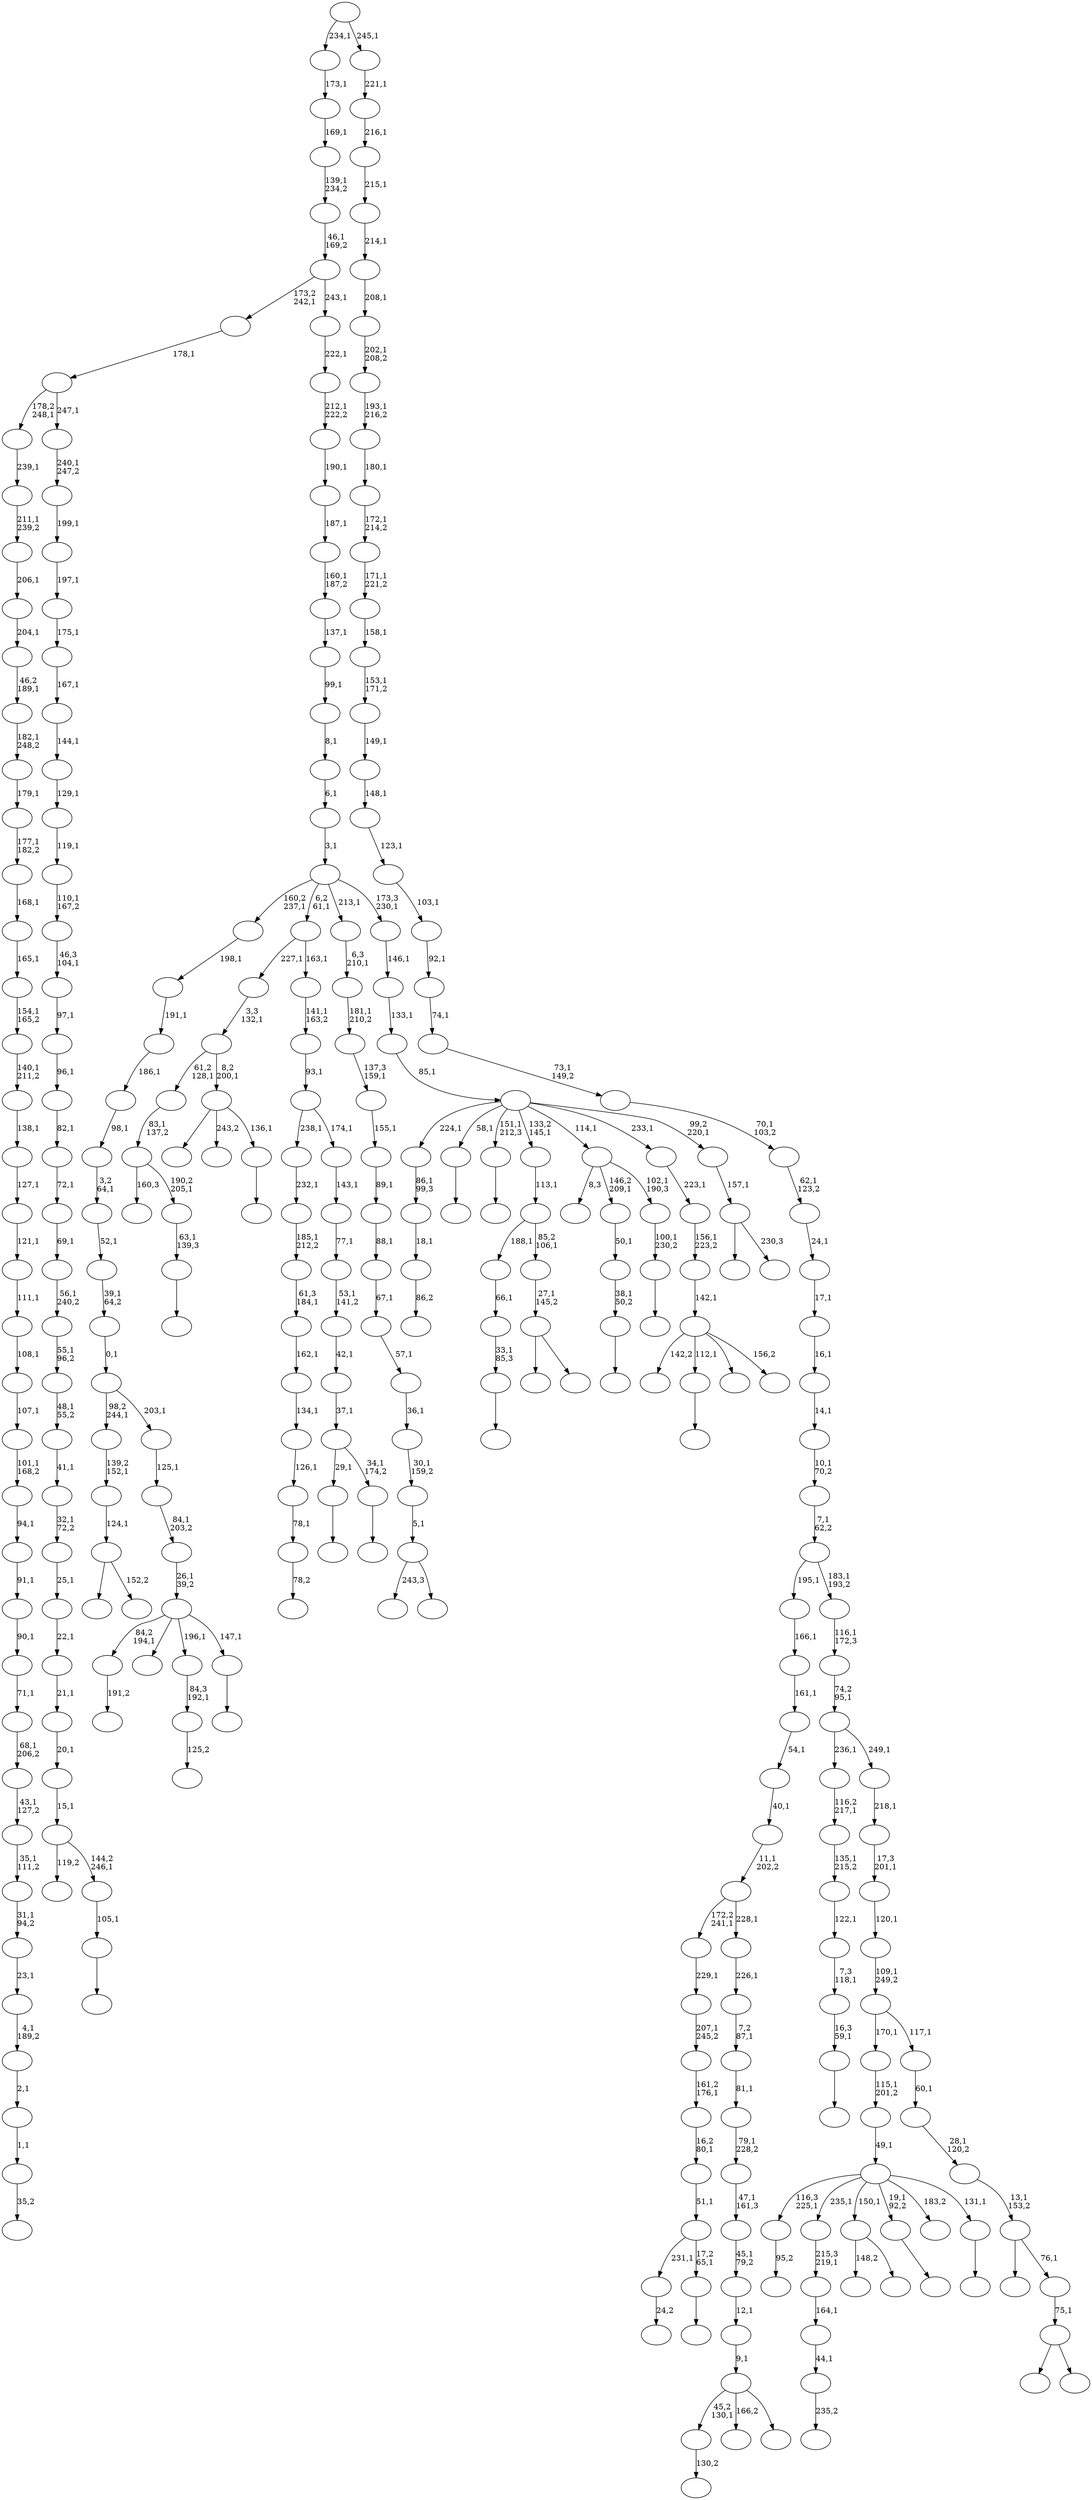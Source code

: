 digraph T {
	300 [label=""]
	299 [label=""]
	298 [label=""]
	297 [label=""]
	296 [label=""]
	295 [label=""]
	294 [label=""]
	293 [label=""]
	292 [label=""]
	291 [label=""]
	290 [label=""]
	289 [label=""]
	288 [label=""]
	287 [label=""]
	286 [label=""]
	285 [label=""]
	284 [label=""]
	283 [label=""]
	282 [label=""]
	281 [label=""]
	280 [label=""]
	279 [label=""]
	278 [label=""]
	277 [label=""]
	276 [label=""]
	275 [label=""]
	274 [label=""]
	273 [label=""]
	272 [label=""]
	271 [label=""]
	270 [label=""]
	269 [label=""]
	268 [label=""]
	267 [label=""]
	266 [label=""]
	265 [label=""]
	264 [label=""]
	263 [label=""]
	262 [label=""]
	261 [label=""]
	260 [label=""]
	259 [label=""]
	258 [label=""]
	257 [label=""]
	256 [label=""]
	255 [label=""]
	254 [label=""]
	253 [label=""]
	252 [label=""]
	251 [label=""]
	250 [label=""]
	249 [label=""]
	248 [label=""]
	247 [label=""]
	246 [label=""]
	245 [label=""]
	244 [label=""]
	243 [label=""]
	242 [label=""]
	241 [label=""]
	240 [label=""]
	239 [label=""]
	238 [label=""]
	237 [label=""]
	236 [label=""]
	235 [label=""]
	234 [label=""]
	233 [label=""]
	232 [label=""]
	231 [label=""]
	230 [label=""]
	229 [label=""]
	228 [label=""]
	227 [label=""]
	226 [label=""]
	225 [label=""]
	224 [label=""]
	223 [label=""]
	222 [label=""]
	221 [label=""]
	220 [label=""]
	219 [label=""]
	218 [label=""]
	217 [label=""]
	216 [label=""]
	215 [label=""]
	214 [label=""]
	213 [label=""]
	212 [label=""]
	211 [label=""]
	210 [label=""]
	209 [label=""]
	208 [label=""]
	207 [label=""]
	206 [label=""]
	205 [label=""]
	204 [label=""]
	203 [label=""]
	202 [label=""]
	201 [label=""]
	200 [label=""]
	199 [label=""]
	198 [label=""]
	197 [label=""]
	196 [label=""]
	195 [label=""]
	194 [label=""]
	193 [label=""]
	192 [label=""]
	191 [label=""]
	190 [label=""]
	189 [label=""]
	188 [label=""]
	187 [label=""]
	186 [label=""]
	185 [label=""]
	184 [label=""]
	183 [label=""]
	182 [label=""]
	181 [label=""]
	180 [label=""]
	179 [label=""]
	178 [label=""]
	177 [label=""]
	176 [label=""]
	175 [label=""]
	174 [label=""]
	173 [label=""]
	172 [label=""]
	171 [label=""]
	170 [label=""]
	169 [label=""]
	168 [label=""]
	167 [label=""]
	166 [label=""]
	165 [label=""]
	164 [label=""]
	163 [label=""]
	162 [label=""]
	161 [label=""]
	160 [label=""]
	159 [label=""]
	158 [label=""]
	157 [label=""]
	156 [label=""]
	155 [label=""]
	154 [label=""]
	153 [label=""]
	152 [label=""]
	151 [label=""]
	150 [label=""]
	149 [label=""]
	148 [label=""]
	147 [label=""]
	146 [label=""]
	145 [label=""]
	144 [label=""]
	143 [label=""]
	142 [label=""]
	141 [label=""]
	140 [label=""]
	139 [label=""]
	138 [label=""]
	137 [label=""]
	136 [label=""]
	135 [label=""]
	134 [label=""]
	133 [label=""]
	132 [label=""]
	131 [label=""]
	130 [label=""]
	129 [label=""]
	128 [label=""]
	127 [label=""]
	126 [label=""]
	125 [label=""]
	124 [label=""]
	123 [label=""]
	122 [label=""]
	121 [label=""]
	120 [label=""]
	119 [label=""]
	118 [label=""]
	117 [label=""]
	116 [label=""]
	115 [label=""]
	114 [label=""]
	113 [label=""]
	112 [label=""]
	111 [label=""]
	110 [label=""]
	109 [label=""]
	108 [label=""]
	107 [label=""]
	106 [label=""]
	105 [label=""]
	104 [label=""]
	103 [label=""]
	102 [label=""]
	101 [label=""]
	100 [label=""]
	99 [label=""]
	98 [label=""]
	97 [label=""]
	96 [label=""]
	95 [label=""]
	94 [label=""]
	93 [label=""]
	92 [label=""]
	91 [label=""]
	90 [label=""]
	89 [label=""]
	88 [label=""]
	87 [label=""]
	86 [label=""]
	85 [label=""]
	84 [label=""]
	83 [label=""]
	82 [label=""]
	81 [label=""]
	80 [label=""]
	79 [label=""]
	78 [label=""]
	77 [label=""]
	76 [label=""]
	75 [label=""]
	74 [label=""]
	73 [label=""]
	72 [label=""]
	71 [label=""]
	70 [label=""]
	69 [label=""]
	68 [label=""]
	67 [label=""]
	66 [label=""]
	65 [label=""]
	64 [label=""]
	63 [label=""]
	62 [label=""]
	61 [label=""]
	60 [label=""]
	59 [label=""]
	58 [label=""]
	57 [label=""]
	56 [label=""]
	55 [label=""]
	54 [label=""]
	53 [label=""]
	52 [label=""]
	51 [label=""]
	50 [label=""]
	49 [label=""]
	48 [label=""]
	47 [label=""]
	46 [label=""]
	45 [label=""]
	44 [label=""]
	43 [label=""]
	42 [label=""]
	41 [label=""]
	40 [label=""]
	39 [label=""]
	38 [label=""]
	37 [label=""]
	36 [label=""]
	35 [label=""]
	34 [label=""]
	33 [label=""]
	32 [label=""]
	31 [label=""]
	30 [label=""]
	29 [label=""]
	28 [label=""]
	27 [label=""]
	26 [label=""]
	25 [label=""]
	24 [label=""]
	23 [label=""]
	22 [label=""]
	21 [label=""]
	20 [label=""]
	19 [label=""]
	18 [label=""]
	17 [label=""]
	16 [label=""]
	15 [label=""]
	14 [label=""]
	13 [label=""]
	12 [label=""]
	11 [label=""]
	10 [label=""]
	9 [label=""]
	8 [label=""]
	7 [label=""]
	6 [label=""]
	5 [label=""]
	4 [label=""]
	3 [label=""]
	2 [label=""]
	1 [label=""]
	0 [label=""]
	296 -> 297 [label="130,2"]
	294 -> 295 [label="95,2"]
	292 -> 293 [label="35,2"]
	291 -> 292 [label="1,1"]
	290 -> 291 [label="2,1"]
	289 -> 290 [label="4,1\n189,2"]
	288 -> 289 [label="23,1"]
	287 -> 288 [label="31,1\n94,2"]
	286 -> 287 [label="35,1\n111,2"]
	285 -> 286 [label="43,1\n127,2"]
	284 -> 285 [label="68,1\n206,2"]
	283 -> 284 [label="71,1"]
	282 -> 283 [label="90,1"]
	281 -> 282 [label="91,1"]
	280 -> 281 [label="94,1"]
	279 -> 280 [label="101,1\n168,2"]
	278 -> 279 [label="107,1"]
	277 -> 278 [label="108,1"]
	276 -> 277 [label="111,1"]
	275 -> 276 [label="121,1"]
	274 -> 275 [label="127,1"]
	273 -> 274 [label="138,1"]
	272 -> 273 [label="140,1\n211,2"]
	271 -> 272 [label="154,1\n165,2"]
	270 -> 271 [label="165,1"]
	269 -> 270 [label="168,1"]
	268 -> 269 [label="177,1\n182,2"]
	267 -> 268 [label="179,1"]
	266 -> 267 [label="182,1\n248,2"]
	265 -> 266 [label="46,2\n189,1"]
	264 -> 265 [label="204,1"]
	263 -> 264 [label="206,1"]
	262 -> 263 [label="211,1\n239,2"]
	261 -> 262 [label="239,1"]
	257 -> 258 [label="24,2"]
	255 -> 256 [label="78,2"]
	254 -> 255 [label="78,1"]
	253 -> 254 [label="126,1"]
	252 -> 253 [label="134,1"]
	251 -> 252 [label="162,1"]
	250 -> 251 [label="61,3\n184,1"]
	249 -> 250 [label="185,1\n212,2"]
	248 -> 249 [label="232,1"]
	245 -> 246 [label="86,2"]
	244 -> 245 [label="18,1"]
	243 -> 244 [label="86,1\n99,3"]
	240 -> 241 [label=""]
	237 -> 238 [label=""]
	236 -> 237 [label="33,1\n85,3"]
	235 -> 236 [label="66,1"]
	233 -> 234 [label="191,2"]
	230 -> 231 [label=""]
	229 -> 230 [label="63,1\n139,3"]
	228 -> 299 [label="160,3"]
	228 -> 229 [label="190,2\n205,1"]
	227 -> 228 [label="83,1\n137,2"]
	223 -> 224 [label=""]
	222 -> 300 [label=""]
	222 -> 239 [label="243,2"]
	222 -> 223 [label="136,1"]
	221 -> 227 [label="61,2\n128,1"]
	221 -> 222 [label="8,2\n200,1"]
	220 -> 221 [label="3,3\n132,1"]
	218 -> 219 [label=""]
	217 -> 257 [label="231,1"]
	217 -> 218 [label="17,2\n65,1"]
	216 -> 217 [label="51,1"]
	215 -> 216 [label="16,2\n80,1"]
	214 -> 215 [label="161,2\n176,1"]
	213 -> 214 [label="207,1\n245,2"]
	212 -> 213 [label="229,1"]
	210 -> 211 [label=""]
	208 -> 209 [label=""]
	206 -> 207 [label="235,2"]
	205 -> 206 [label="44,1"]
	204 -> 205 [label="164,1"]
	203 -> 204 [label="215,3\n219,1"]
	200 -> 201 [label="125,2"]
	199 -> 200 [label="84,3\n192,1"]
	197 -> 198 [label=""]
	196 -> 197 [label="16,3\n59,1"]
	195 -> 196 [label="7,3\n118,1"]
	194 -> 195 [label="122,1"]
	193 -> 194 [label="135,1\n215,2"]
	192 -> 193 [label="116,2\n217,1"]
	188 -> 189 [label=""]
	186 -> 225 [label=""]
	186 -> 187 [label="152,2"]
	185 -> 186 [label="124,1"]
	184 -> 185 [label="139,2\n152,1"]
	182 -> 183 [label=""]
	181 -> 182 [label="38,1\n50,2"]
	180 -> 181 [label="50,1"]
	178 -> 179 [label=""]
	177 -> 233 [label="84,2\n194,1"]
	177 -> 232 [label=""]
	177 -> 199 [label="196,1"]
	177 -> 178 [label="147,1"]
	176 -> 177 [label="26,1\n39,2"]
	175 -> 176 [label="84,1\n203,2"]
	174 -> 175 [label="125,1"]
	173 -> 184 [label="98,2\n244,1"]
	173 -> 174 [label="203,1"]
	172 -> 173 [label="0,1"]
	171 -> 172 [label="39,1\n64,2"]
	170 -> 171 [label="52,1"]
	169 -> 170 [label="3,2\n64,1"]
	168 -> 169 [label="98,1"]
	167 -> 168 [label="186,1"]
	166 -> 167 [label="191,1"]
	165 -> 166 [label="198,1"]
	163 -> 226 [label=""]
	163 -> 164 [label=""]
	162 -> 163 [label="27,1\n145,2"]
	161 -> 235 [label="188,1"]
	161 -> 162 [label="85,2\n106,1"]
	160 -> 161 [label="113,1"]
	158 -> 296 [label="45,2\n130,1"]
	158 -> 260 [label="166,2"]
	158 -> 159 [label=""]
	157 -> 158 [label="9,1"]
	156 -> 157 [label="12,1"]
	155 -> 156 [label="45,1\n79,2"]
	154 -> 155 [label="47,1\n161,3"]
	153 -> 154 [label="79,1\n228,2"]
	152 -> 153 [label="81,1"]
	151 -> 152 [label="7,2\n87,1"]
	150 -> 151 [label="226,1"]
	149 -> 212 [label="172,2\n241,1"]
	149 -> 150 [label="228,1"]
	148 -> 149 [label="11,1\n202,2"]
	147 -> 148 [label="40,1"]
	146 -> 147 [label="54,1"]
	145 -> 146 [label="161,1"]
	144 -> 145 [label="166,1"]
	142 -> 143 [label=""]
	141 -> 142 [label="105,1"]
	140 -> 191 [label="119,2"]
	140 -> 141 [label="144,2\n246,1"]
	139 -> 140 [label="15,1"]
	138 -> 139 [label="20,1"]
	137 -> 138 [label="21,1"]
	136 -> 137 [label="22,1"]
	135 -> 136 [label="25,1"]
	134 -> 135 [label="32,1\n72,2"]
	133 -> 134 [label="41,1"]
	132 -> 133 [label="48,1\n55,2"]
	131 -> 132 [label="55,1\n96,2"]
	130 -> 131 [label="56,1\n240,2"]
	129 -> 130 [label="69,1"]
	128 -> 129 [label="72,1"]
	127 -> 128 [label="82,1"]
	126 -> 127 [label="96,1"]
	125 -> 126 [label="97,1"]
	124 -> 125 [label="46,3\n104,1"]
	123 -> 124 [label="110,1\n167,2"]
	122 -> 123 [label="119,1"]
	121 -> 122 [label="129,1"]
	120 -> 121 [label="144,1"]
	119 -> 120 [label="167,1"]
	118 -> 119 [label="175,1"]
	117 -> 118 [label="197,1"]
	116 -> 117 [label="199,1"]
	115 -> 116 [label="240,1\n247,2"]
	114 -> 261 [label="178,2\n248,1"]
	114 -> 115 [label="247,1"]
	113 -> 114 [label="178,1"]
	111 -> 112 [label=""]
	110 -> 188 [label="29,1"]
	110 -> 111 [label="34,1\n174,2"]
	109 -> 110 [label="37,1"]
	108 -> 109 [label="42,1"]
	107 -> 108 [label="53,1\n141,2"]
	106 -> 107 [label="77,1"]
	105 -> 106 [label="143,1"]
	104 -> 248 [label="238,1"]
	104 -> 105 [label="174,1"]
	103 -> 104 [label="93,1"]
	102 -> 103 [label="141,1\n163,2"]
	101 -> 220 [label="227,1"]
	101 -> 102 [label="163,1"]
	99 -> 202 [label="148,2"]
	99 -> 100 [label=""]
	97 -> 98 [label=""]
	95 -> 96 [label=""]
	94 -> 95 [label="100,1\n230,2"]
	93 -> 247 [label="8,3"]
	93 -> 180 [label="146,2\n209,1"]
	93 -> 94 [label="102,1\n190,3"]
	89 -> 190 [label="243,3"]
	89 -> 90 [label=""]
	88 -> 89 [label="5,1"]
	87 -> 88 [label="30,1\n159,2"]
	86 -> 87 [label="36,1"]
	85 -> 86 [label="57,1"]
	84 -> 85 [label="67,1"]
	83 -> 84 [label="88,1"]
	82 -> 83 [label="89,1"]
	81 -> 82 [label="155,1"]
	80 -> 81 [label="137,3\n159,1"]
	79 -> 80 [label="181,1\n210,2"]
	78 -> 79 [label="6,3\n210,1"]
	75 -> 298 [label="142,2"]
	75 -> 208 [label="112,1"]
	75 -> 92 [label=""]
	75 -> 76 [label="156,2"]
	74 -> 75 [label="142,1"]
	73 -> 74 [label="156,1\n223,2"]
	72 -> 73 [label="223,1"]
	70 -> 71 [label=""]
	69 -> 294 [label="116,3\n225,1"]
	69 -> 203 [label="235,1"]
	69 -> 99 [label="150,1"]
	69 -> 97 [label="19,1\n92,2"]
	69 -> 77 [label="183,2"]
	69 -> 70 [label="131,1"]
	68 -> 69 [label="49,1"]
	67 -> 68 [label="115,1\n201,2"]
	65 -> 242 [label=""]
	65 -> 66 [label="230,3"]
	64 -> 65 [label="157,1"]
	63 -> 243 [label="224,1"]
	63 -> 240 [label="58,1"]
	63 -> 210 [label="151,1\n212,3"]
	63 -> 160 [label="133,2\n145,1"]
	63 -> 93 [label="114,1"]
	63 -> 72 [label="233,1"]
	63 -> 64 [label="99,2\n220,1"]
	62 -> 63 [label="85,1"]
	61 -> 62 [label="133,1"]
	60 -> 61 [label="146,1"]
	59 -> 165 [label="160,2\n237,1"]
	59 -> 101 [label="6,2\n61,1"]
	59 -> 78 [label="213,1"]
	59 -> 60 [label="173,3\n230,1"]
	58 -> 59 [label="3,1"]
	57 -> 58 [label="6,1"]
	56 -> 57 [label="8,1"]
	55 -> 56 [label="99,1"]
	54 -> 55 [label="137,1"]
	53 -> 54 [label="160,1\n187,2"]
	52 -> 53 [label="187,1"]
	51 -> 52 [label="190,1"]
	50 -> 51 [label="212,1\n222,2"]
	49 -> 50 [label="222,1"]
	48 -> 113 [label="173,2\n242,1"]
	48 -> 49 [label="243,1"]
	47 -> 48 [label="46,1\n169,2"]
	46 -> 47 [label="139,1\n234,2"]
	45 -> 46 [label="169,1"]
	44 -> 45 [label="173,1"]
	42 -> 259 [label=""]
	42 -> 43 [label=""]
	41 -> 42 [label="75,1"]
	40 -> 91 [label=""]
	40 -> 41 [label="76,1"]
	39 -> 40 [label="13,1\n153,2"]
	38 -> 39 [label="28,1\n120,2"]
	37 -> 38 [label="60,1"]
	36 -> 67 [label="170,1"]
	36 -> 37 [label="117,1"]
	35 -> 36 [label="109,1\n249,2"]
	34 -> 35 [label="120,1"]
	33 -> 34 [label="17,3\n201,1"]
	32 -> 33 [label="218,1"]
	31 -> 192 [label="236,1"]
	31 -> 32 [label="249,1"]
	30 -> 31 [label="74,2\n95,1"]
	29 -> 30 [label="116,1\n172,3"]
	28 -> 144 [label="195,1"]
	28 -> 29 [label="183,1\n193,2"]
	27 -> 28 [label="7,1\n62,2"]
	26 -> 27 [label="10,1\n70,2"]
	25 -> 26 [label="14,1"]
	24 -> 25 [label="16,1"]
	23 -> 24 [label="17,1"]
	22 -> 23 [label="24,1"]
	21 -> 22 [label="62,1\n123,2"]
	20 -> 21 [label="70,1\n103,2"]
	19 -> 20 [label="73,1\n149,2"]
	18 -> 19 [label="74,1"]
	17 -> 18 [label="92,1"]
	16 -> 17 [label="103,1"]
	15 -> 16 [label="123,1"]
	14 -> 15 [label="148,1"]
	13 -> 14 [label="149,1"]
	12 -> 13 [label="153,1\n171,2"]
	11 -> 12 [label="158,1"]
	10 -> 11 [label="171,1\n221,2"]
	9 -> 10 [label="172,1\n214,2"]
	8 -> 9 [label="180,1"]
	7 -> 8 [label="193,1\n216,2"]
	6 -> 7 [label="202,1\n208,2"]
	5 -> 6 [label="208,1"]
	4 -> 5 [label="214,1"]
	3 -> 4 [label="215,1"]
	2 -> 3 [label="216,1"]
	1 -> 2 [label="221,1"]
	0 -> 44 [label="234,1"]
	0 -> 1 [label="245,1"]
}
